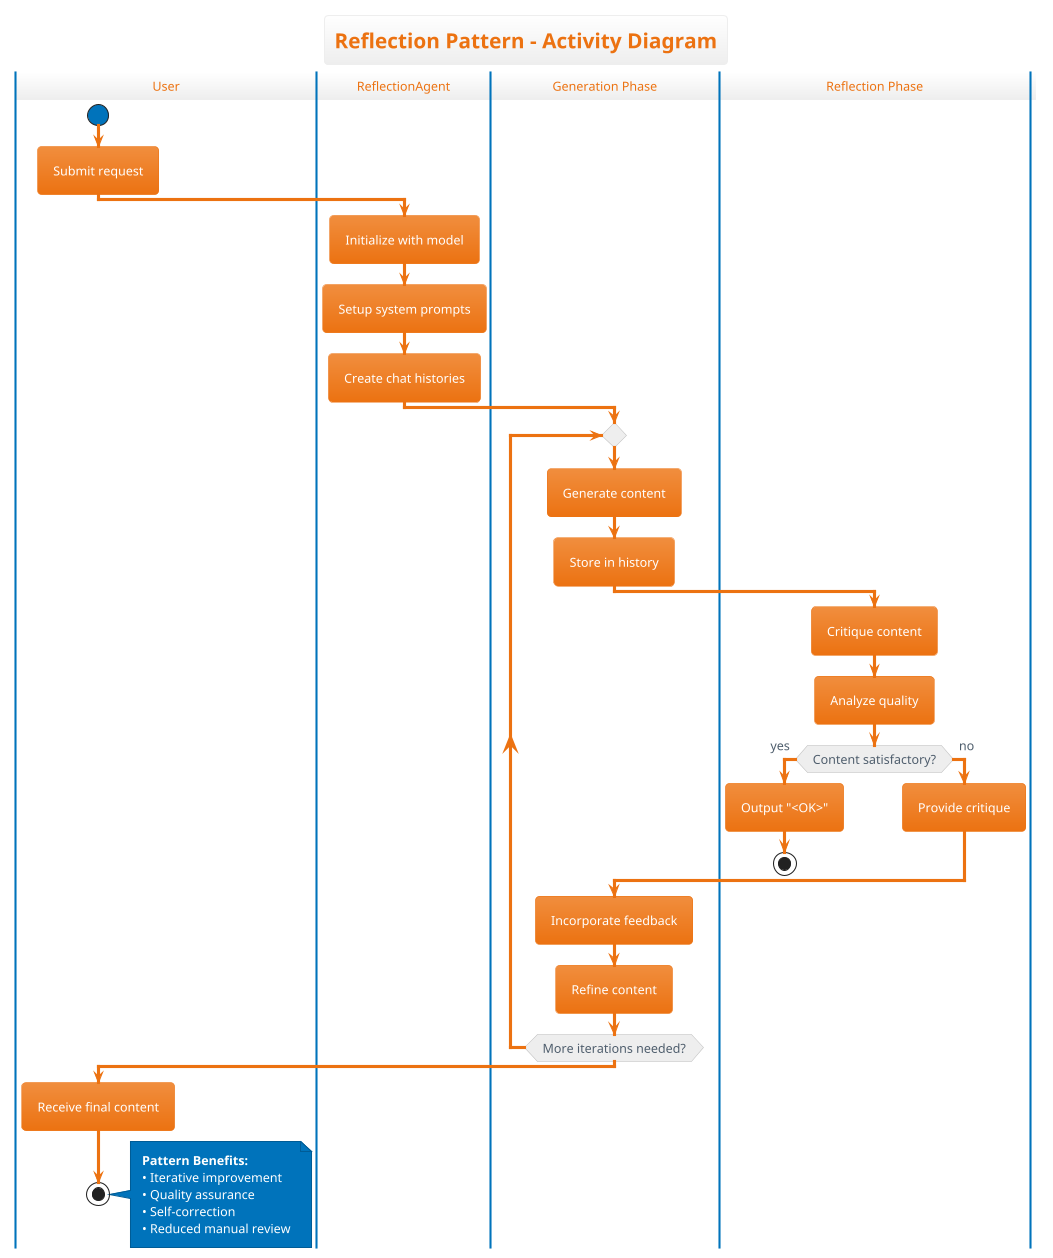 @startuml reflection_pattern_activity
!theme aws-orange
title Reflection Pattern - Activity Diagram

|User|
start
:Submit request;

|ReflectionAgent|
:Initialize with model;
:Setup system prompts;
:Create chat histories;

|Generation Phase|
repeat
  :Generate content;
  :Store in history;
  
|Reflection Phase|
  :Critique content;
  :Analyze quality;
  
  if (Content satisfactory?) then (yes)
    :Output "<OK>";
    stop
  else (no)
    :Provide critique;
  endif
  
|Generation Phase|
  :Incorporate feedback;
  :Refine content;
  
repeat while (More iterations needed?)

|User|
:Receive final content;
stop

note right
**Pattern Benefits:**
• Iterative improvement
• Quality assurance
• Self-correction
• Reduced manual review
end note

@enduml
